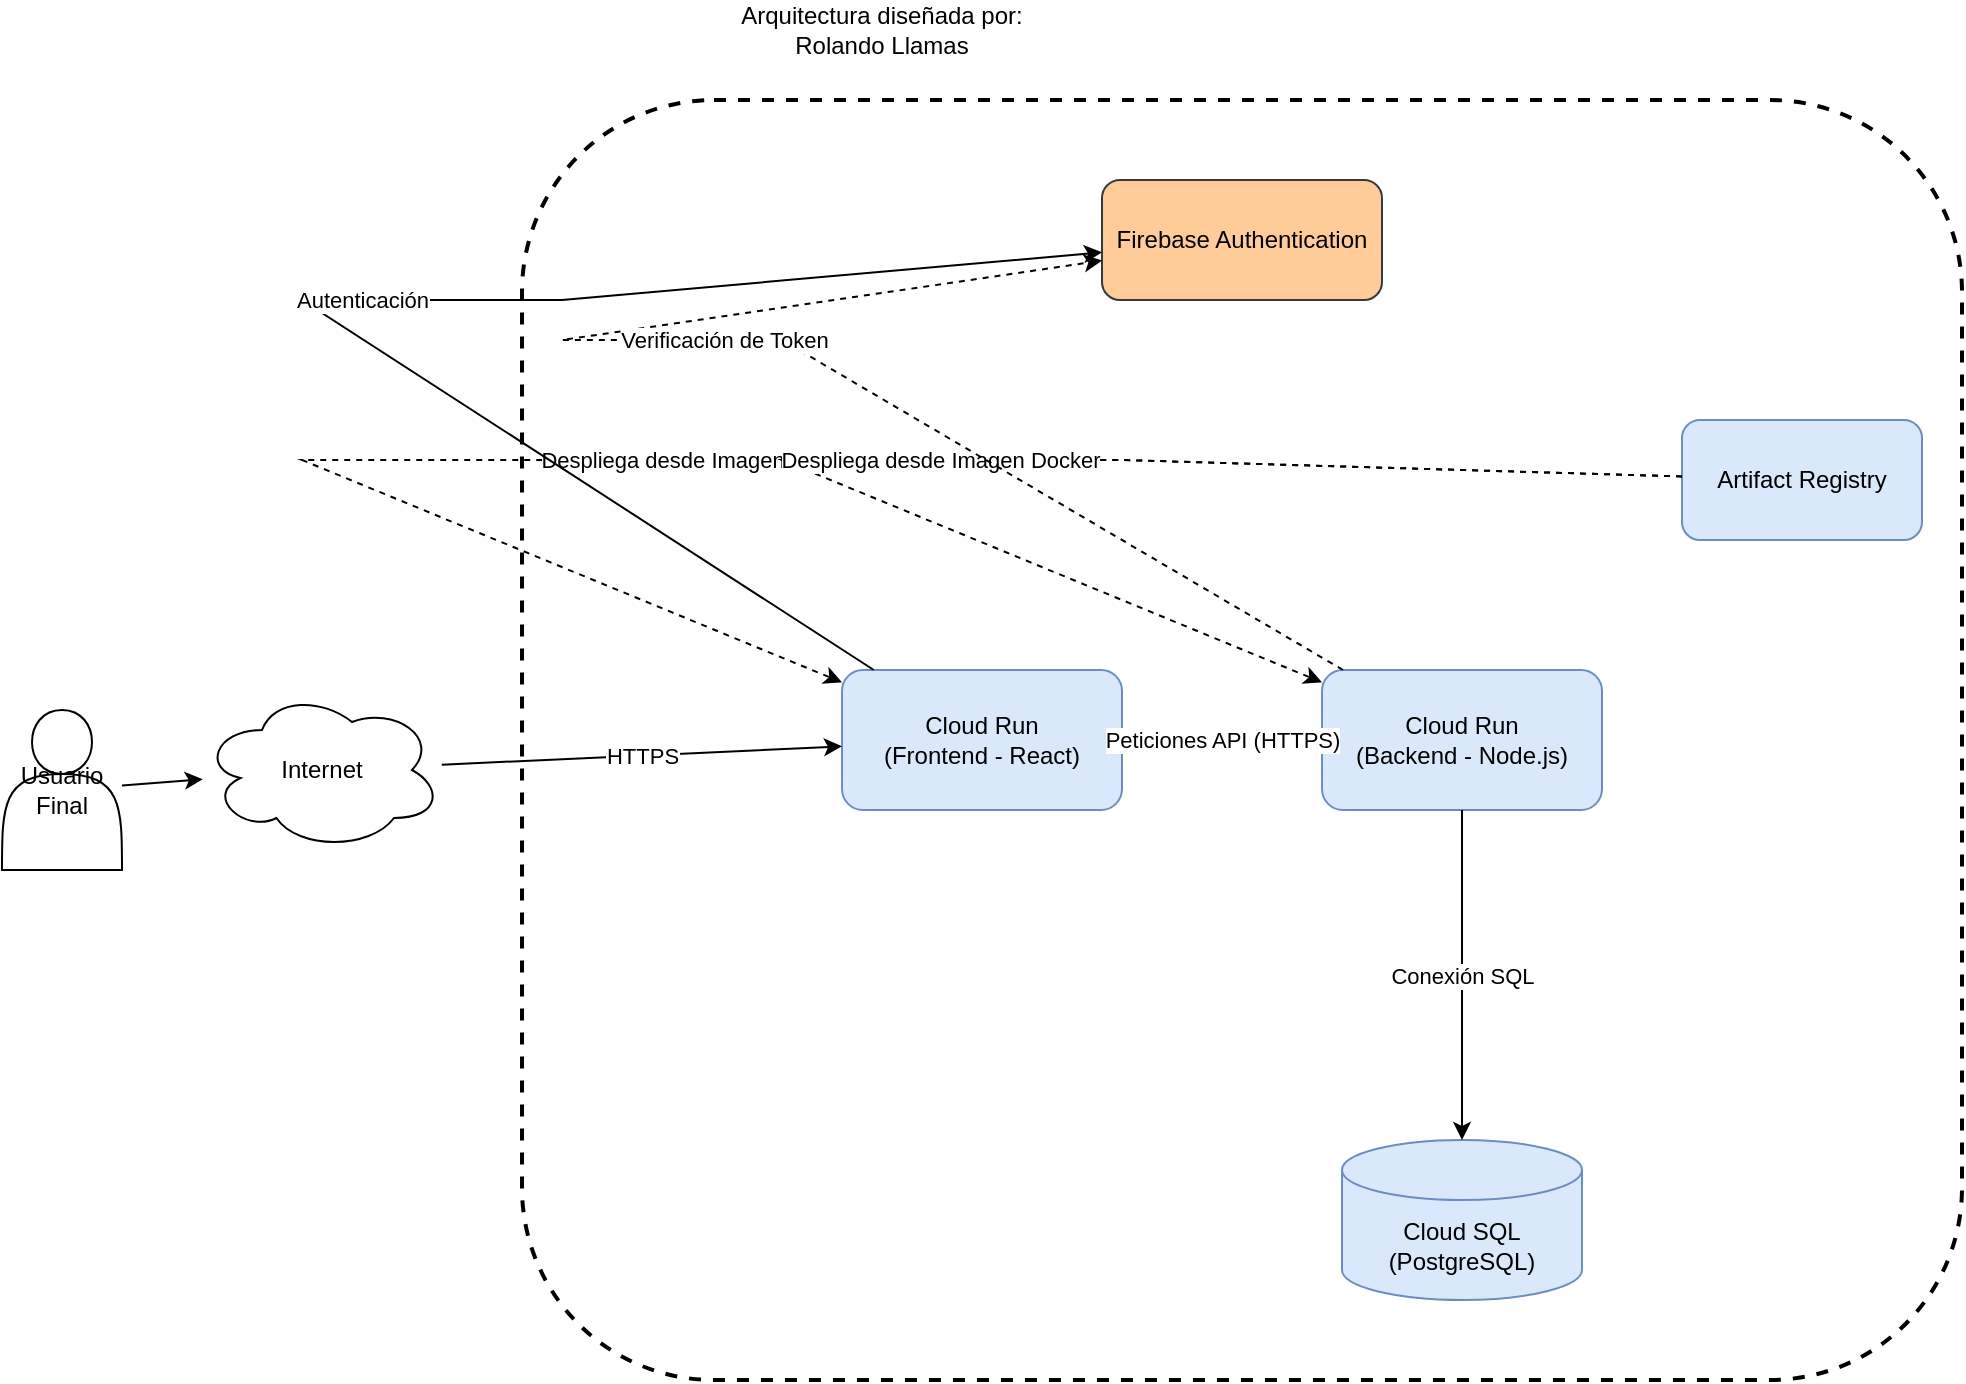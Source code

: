 <mxfile version="27.0.9">
  <diagram name="Cloud Architecture" id="diagram-2">
    <mxGraphModel dx="1111" dy="570" grid="1" gridSize="10" guides="1" tooltips="1" connect="1" arrows="1" fold="1" page="1" pageScale="1" pageWidth="1100" pageHeight="850" math="0" shadow="0">
      <root>
        <mxCell id="0" />
        <mxCell id="1" parent="0" />
        <mxCell id="user" value="Usuario Final" style="shape=actor;whiteSpace=wrap;html=1;" parent="1" vertex="1">
          <mxGeometry x="80" y="385" width="60" height="80" as="geometry" />
        </mxCell>
        <mxCell id="internet" value="Internet" style="ellipse;shape=cloud;whiteSpace=wrap;html=1;" parent="1" vertex="1">
          <mxGeometry x="180" y="375" width="120" height="80" as="geometry" />
        </mxCell>
        <mxCell id="arrow-user-internet" value="" style="endArrow=classic;html=1;rounded=0;" parent="1" source="user" target="internet" edge="1">
          <mxGeometry width="50" height="50" relative="1" as="geometry">
            <mxPoint x="150" y="455" as="sourcePoint" />
            <mxPoint x="200" y="405" as="targetPoint" />
          </mxGeometry>
        </mxCell>
        <mxCell id="gcp-boundary" value="Google Cloud Platform" style="shape=rectangle;rounded=1;whiteSpace=wrap;html=1;dashed=1;strokeWidth=2;fillColor=none;" parent="1" vertex="1">
          <mxGeometry x="340" y="80" width="720" height="640" as="geometry" />
        </mxCell>
        <mxCell id="firebase-auth" value="Firebase Authentication" style="rounded=1;whiteSpace=wrap;html=1;fillColor=#FFCC99;strokeColor=#36393d;" parent="gcp-boundary" vertex="1">
          <mxGeometry x="290" y="40" width="140" height="60" as="geometry" />
        </mxCell>
        <mxCell id="cloud-run-frontend" value="Cloud Run&lt;br&gt;(Frontend - React)" style="rounded=1;whiteSpace=wrap;html=1;fillColor=#DAE8FC;strokeColor=#6c8ebf;" parent="gcp-boundary" vertex="1">
          <mxGeometry x="160" y="285" width="140" height="70" as="geometry" />
        </mxCell>
        <mxCell id="cloud-run-backend" value="Cloud Run&lt;br&gt;(Backend - Node.js)" style="rounded=1;whiteSpace=wrap;html=1;fillColor=#DAE8FC;strokeColor=#6c8ebf;" parent="gcp-boundary" vertex="1">
          <mxGeometry x="400" y="285" width="140" height="70" as="geometry" />
        </mxCell>
        <mxCell id="cloud-sql" value="Cloud SQL&lt;br&gt;(PostgreSQL)" style="shape=cylinder3;whiteSpace=wrap;html=1;boundedLbl=1;backgroundOutline=1;size=15;fillColor=#DAE8FC;strokeColor=#6c8ebf;" parent="gcp-boundary" vertex="1">
          <mxGeometry x="410" y="520" width="120" height="80" as="geometry" />
        </mxCell>
        <mxCell id="artifact-registry" value="Artifact Registry" style="rounded=1;whiteSpace=wrap;html=1;fillColor=#DAE8FC;strokeColor=#6c8ebf;" parent="gcp-boundary" vertex="1">
          <mxGeometry x="580" y="160" width="120" height="60" as="geometry" />
        </mxCell>
        <mxCell id="arrow-internet-frontend" value="HTTPS" style="endArrow=classic;html=1;rounded=0;" parent="1" source="internet" target="cloud-run-frontend" edge="1">
          <mxGeometry width="50" height="50" relative="1" as="geometry">
            <mxPoint x="310" y="425" as="sourcePoint" />
            <mxPoint x="480" y="425" as="targetPoint" />
          </mxGeometry>
        </mxCell>
        <mxCell id="arrow-frontend-backend" value="Peticiones API (HTTPS)" style="endArrow=classic;html=1;rounded=0;" parent="1" source="cloud-run-frontend" target="cloud-run-backend" edge="1">
          <mxGeometry width="50" height="50" relative="1" as="geometry">
            <mxPoint x="460" y="330" as="sourcePoint" />
            <mxPoint x="540" y="330" as="targetPoint" />
          </mxGeometry>
        </mxCell>
        <mxCell id="arrow-backend-db" value="Conexión SQL" style="endArrow=classic;html=1;rounded=0;" parent="1" source="cloud-run-backend" target="cloud-sql" edge="1">
          <mxGeometry width="50" height="50" relative="1" as="geometry">
            <mxPoint x="470" y="365" as="sourcePoint" />
            <mxPoint x="470" y="510" as="targetPoint" />
          </mxGeometry>
        </mxCell>
        <mxCell id="arrow-registry-frontend" value="Despliega desde Imagen Docker" style="endArrow=classic;html=1;rounded=0;dashed=1;" parent="1" source="artifact-registry" target="cloud-run-frontend" edge="1">
          <mxGeometry x="-0.0" width="50" height="50" relative="1" as="geometry">
            <mxPoint x="640" y="230" as="sourcePoint" />
            <mxPoint x="310" y="300" as="targetPoint" />
            <Array as="points">
              <mxPoint x="640" y="260" />
              <mxPoint x="230" y="260" />
            </Array>
            <mxPoint as="offset" />
          </mxGeometry>
        </mxCell>
        <mxCell id="arrow-registry-backend" value="Despliega desde Imagen Docker" style="endArrow=classic;html=1;rounded=0;dashed=1;" parent="1" source="artifact-registry" target="cloud-run-backend" edge="1">
          <mxGeometry width="50" height="50" relative="1" as="geometry">
            <mxPoint x="640" y="230" as="sourcePoint" />
            <mxPoint x="550" y="300" as="targetPoint" />
            <Array as="points">
              <mxPoint x="640" y="260" />
              <mxPoint x="470" y="260" />
            </Array>
          </mxGeometry>
        </mxCell>
        <mxCell id="arrow-frontend-auth" value="Autenticación" style="endArrow=classic;html=1;rounded=0;" parent="1" source="cloud-run-frontend" target="firebase-auth" edge="1">
          <mxGeometry width="50" height="50" relative="1" as="geometry">
            <mxPoint x="230" y="285" as="sourcePoint" />
            <mxPoint x="360" y="110" as="targetPoint" />
            <Array as="points">
              <mxPoint x="230" y="180" />
              <mxPoint x="360" y="180" />
            </Array>
          </mxGeometry>
        </mxCell>
        <mxCell id="arrow-backend-auth" value="Verificación de Token" style="endArrow=classic;html=1;rounded=0;dashed=1;" parent="1" source="cloud-run-backend" target="firebase-auth" edge="1">
          <mxGeometry width="50" height="50" relative="1" as="geometry">
            <mxPoint x="470" y="285" as="sourcePoint" />
            <mxPoint x="430" y="110" as="targetPoint" />
            <Array as="points">
              <mxPoint x="470" y="200" />
              <mxPoint x="360" y="200" />
            </Array>
          </mxGeometry>
        </mxCell>
        <mxCell id="-gS6i7Mo2vYTBnVP45N2-1" value="Arquitectura diseñada por:&lt;div&gt;Rolando Llamas&lt;/div&gt;" style="text;html=1;align=center;verticalAlign=middle;whiteSpace=wrap;rounded=0;" vertex="1" parent="1">
          <mxGeometry x="350" y="30" width="340" height="30" as="geometry" />
        </mxCell>
      </root>
    </mxGraphModel>
  </diagram>
</mxfile>
